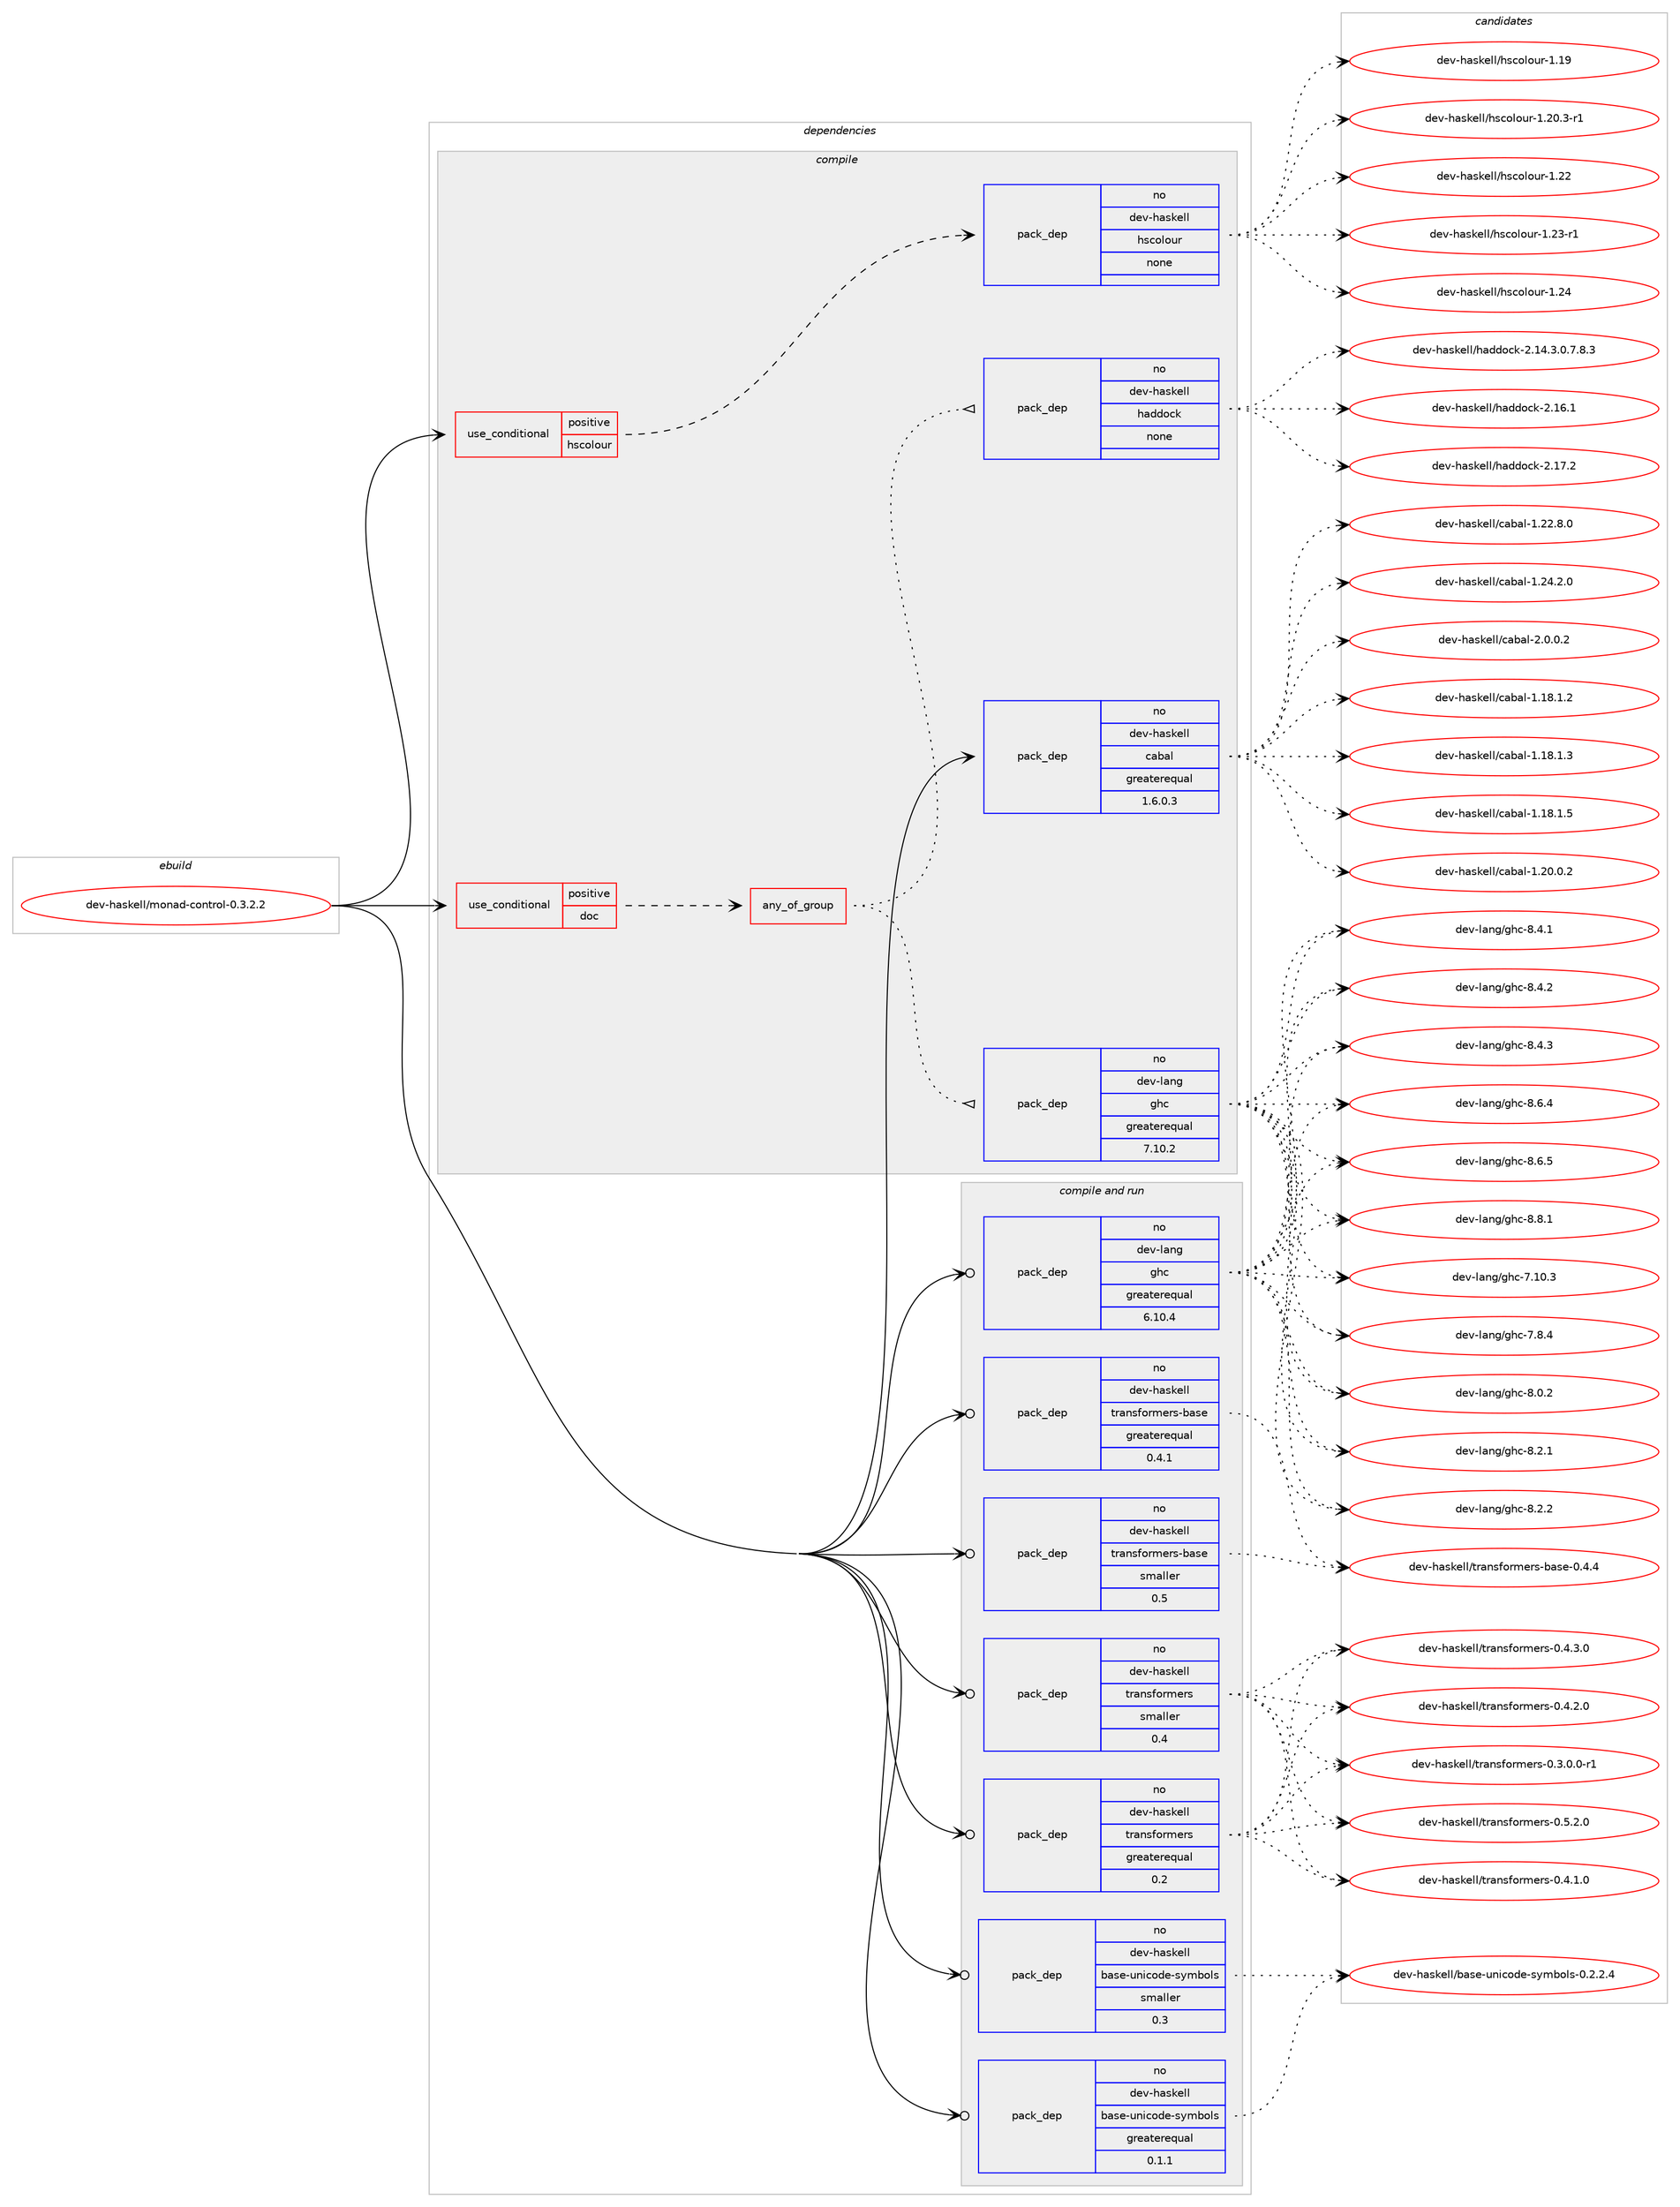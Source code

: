 digraph prolog {

# *************
# Graph options
# *************

newrank=true;
concentrate=true;
compound=true;
graph [rankdir=LR,fontname=Helvetica,fontsize=10,ranksep=1.5];#, ranksep=2.5, nodesep=0.2];
edge  [arrowhead=vee];
node  [fontname=Helvetica,fontsize=10];

# **********
# The ebuild
# **********

subgraph cluster_leftcol {
color=gray;
rank=same;
label=<<i>ebuild</i>>;
id [label="dev-haskell/monad-control-0.3.2.2", color=red, width=4, href="../dev-haskell/monad-control-0.3.2.2.svg"];
}

# ****************
# The dependencies
# ****************

subgraph cluster_midcol {
color=gray;
label=<<i>dependencies</i>>;
subgraph cluster_compile {
fillcolor="#eeeeee";
style=filled;
label=<<i>compile</i>>;
subgraph cond126772 {
dependency539154 [label=<<TABLE BORDER="0" CELLBORDER="1" CELLSPACING="0" CELLPADDING="4"><TR><TD ROWSPAN="3" CELLPADDING="10">use_conditional</TD></TR><TR><TD>positive</TD></TR><TR><TD>doc</TD></TR></TABLE>>, shape=none, color=red];
subgraph any10186 {
dependency539155 [label=<<TABLE BORDER="0" CELLBORDER="1" CELLSPACING="0" CELLPADDING="4"><TR><TD CELLPADDING="10">any_of_group</TD></TR></TABLE>>, shape=none, color=red];subgraph pack401839 {
dependency539156 [label=<<TABLE BORDER="0" CELLBORDER="1" CELLSPACING="0" CELLPADDING="4" WIDTH="220"><TR><TD ROWSPAN="6" CELLPADDING="30">pack_dep</TD></TR><TR><TD WIDTH="110">no</TD></TR><TR><TD>dev-haskell</TD></TR><TR><TD>haddock</TD></TR><TR><TD>none</TD></TR><TR><TD></TD></TR></TABLE>>, shape=none, color=blue];
}
dependency539155:e -> dependency539156:w [weight=20,style="dotted",arrowhead="oinv"];
subgraph pack401840 {
dependency539157 [label=<<TABLE BORDER="0" CELLBORDER="1" CELLSPACING="0" CELLPADDING="4" WIDTH="220"><TR><TD ROWSPAN="6" CELLPADDING="30">pack_dep</TD></TR><TR><TD WIDTH="110">no</TD></TR><TR><TD>dev-lang</TD></TR><TR><TD>ghc</TD></TR><TR><TD>greaterequal</TD></TR><TR><TD>7.10.2</TD></TR></TABLE>>, shape=none, color=blue];
}
dependency539155:e -> dependency539157:w [weight=20,style="dotted",arrowhead="oinv"];
}
dependency539154:e -> dependency539155:w [weight=20,style="dashed",arrowhead="vee"];
}
id:e -> dependency539154:w [weight=20,style="solid",arrowhead="vee"];
subgraph cond126773 {
dependency539158 [label=<<TABLE BORDER="0" CELLBORDER="1" CELLSPACING="0" CELLPADDING="4"><TR><TD ROWSPAN="3" CELLPADDING="10">use_conditional</TD></TR><TR><TD>positive</TD></TR><TR><TD>hscolour</TD></TR></TABLE>>, shape=none, color=red];
subgraph pack401841 {
dependency539159 [label=<<TABLE BORDER="0" CELLBORDER="1" CELLSPACING="0" CELLPADDING="4" WIDTH="220"><TR><TD ROWSPAN="6" CELLPADDING="30">pack_dep</TD></TR><TR><TD WIDTH="110">no</TD></TR><TR><TD>dev-haskell</TD></TR><TR><TD>hscolour</TD></TR><TR><TD>none</TD></TR><TR><TD></TD></TR></TABLE>>, shape=none, color=blue];
}
dependency539158:e -> dependency539159:w [weight=20,style="dashed",arrowhead="vee"];
}
id:e -> dependency539158:w [weight=20,style="solid",arrowhead="vee"];
subgraph pack401842 {
dependency539160 [label=<<TABLE BORDER="0" CELLBORDER="1" CELLSPACING="0" CELLPADDING="4" WIDTH="220"><TR><TD ROWSPAN="6" CELLPADDING="30">pack_dep</TD></TR><TR><TD WIDTH="110">no</TD></TR><TR><TD>dev-haskell</TD></TR><TR><TD>cabal</TD></TR><TR><TD>greaterequal</TD></TR><TR><TD>1.6.0.3</TD></TR></TABLE>>, shape=none, color=blue];
}
id:e -> dependency539160:w [weight=20,style="solid",arrowhead="vee"];
}
subgraph cluster_compileandrun {
fillcolor="#eeeeee";
style=filled;
label=<<i>compile and run</i>>;
subgraph pack401843 {
dependency539161 [label=<<TABLE BORDER="0" CELLBORDER="1" CELLSPACING="0" CELLPADDING="4" WIDTH="220"><TR><TD ROWSPAN="6" CELLPADDING="30">pack_dep</TD></TR><TR><TD WIDTH="110">no</TD></TR><TR><TD>dev-haskell</TD></TR><TR><TD>base-unicode-symbols</TD></TR><TR><TD>greaterequal</TD></TR><TR><TD>0.1.1</TD></TR></TABLE>>, shape=none, color=blue];
}
id:e -> dependency539161:w [weight=20,style="solid",arrowhead="odotvee"];
subgraph pack401844 {
dependency539162 [label=<<TABLE BORDER="0" CELLBORDER="1" CELLSPACING="0" CELLPADDING="4" WIDTH="220"><TR><TD ROWSPAN="6" CELLPADDING="30">pack_dep</TD></TR><TR><TD WIDTH="110">no</TD></TR><TR><TD>dev-haskell</TD></TR><TR><TD>base-unicode-symbols</TD></TR><TR><TD>smaller</TD></TR><TR><TD>0.3</TD></TR></TABLE>>, shape=none, color=blue];
}
id:e -> dependency539162:w [weight=20,style="solid",arrowhead="odotvee"];
subgraph pack401845 {
dependency539163 [label=<<TABLE BORDER="0" CELLBORDER="1" CELLSPACING="0" CELLPADDING="4" WIDTH="220"><TR><TD ROWSPAN="6" CELLPADDING="30">pack_dep</TD></TR><TR><TD WIDTH="110">no</TD></TR><TR><TD>dev-haskell</TD></TR><TR><TD>transformers</TD></TR><TR><TD>greaterequal</TD></TR><TR><TD>0.2</TD></TR></TABLE>>, shape=none, color=blue];
}
id:e -> dependency539163:w [weight=20,style="solid",arrowhead="odotvee"];
subgraph pack401846 {
dependency539164 [label=<<TABLE BORDER="0" CELLBORDER="1" CELLSPACING="0" CELLPADDING="4" WIDTH="220"><TR><TD ROWSPAN="6" CELLPADDING="30">pack_dep</TD></TR><TR><TD WIDTH="110">no</TD></TR><TR><TD>dev-haskell</TD></TR><TR><TD>transformers</TD></TR><TR><TD>smaller</TD></TR><TR><TD>0.4</TD></TR></TABLE>>, shape=none, color=blue];
}
id:e -> dependency539164:w [weight=20,style="solid",arrowhead="odotvee"];
subgraph pack401847 {
dependency539165 [label=<<TABLE BORDER="0" CELLBORDER="1" CELLSPACING="0" CELLPADDING="4" WIDTH="220"><TR><TD ROWSPAN="6" CELLPADDING="30">pack_dep</TD></TR><TR><TD WIDTH="110">no</TD></TR><TR><TD>dev-haskell</TD></TR><TR><TD>transformers-base</TD></TR><TR><TD>greaterequal</TD></TR><TR><TD>0.4.1</TD></TR></TABLE>>, shape=none, color=blue];
}
id:e -> dependency539165:w [weight=20,style="solid",arrowhead="odotvee"];
subgraph pack401848 {
dependency539166 [label=<<TABLE BORDER="0" CELLBORDER="1" CELLSPACING="0" CELLPADDING="4" WIDTH="220"><TR><TD ROWSPAN="6" CELLPADDING="30">pack_dep</TD></TR><TR><TD WIDTH="110">no</TD></TR><TR><TD>dev-haskell</TD></TR><TR><TD>transformers-base</TD></TR><TR><TD>smaller</TD></TR><TR><TD>0.5</TD></TR></TABLE>>, shape=none, color=blue];
}
id:e -> dependency539166:w [weight=20,style="solid",arrowhead="odotvee"];
subgraph pack401849 {
dependency539167 [label=<<TABLE BORDER="0" CELLBORDER="1" CELLSPACING="0" CELLPADDING="4" WIDTH="220"><TR><TD ROWSPAN="6" CELLPADDING="30">pack_dep</TD></TR><TR><TD WIDTH="110">no</TD></TR><TR><TD>dev-lang</TD></TR><TR><TD>ghc</TD></TR><TR><TD>greaterequal</TD></TR><TR><TD>6.10.4</TD></TR></TABLE>>, shape=none, color=blue];
}
id:e -> dependency539167:w [weight=20,style="solid",arrowhead="odotvee"];
}
subgraph cluster_run {
fillcolor="#eeeeee";
style=filled;
label=<<i>run</i>>;
}
}

# **************
# The candidates
# **************

subgraph cluster_choices {
rank=same;
color=gray;
label=<<i>candidates</i>>;

subgraph choice401839 {
color=black;
nodesep=1;
choice1001011184510497115107101108108471049710010011199107455046495246514648465546564651 [label="dev-haskell/haddock-2.14.3.0.7.8.3", color=red, width=4,href="../dev-haskell/haddock-2.14.3.0.7.8.3.svg"];
choice100101118451049711510710110810847104971001001119910745504649544649 [label="dev-haskell/haddock-2.16.1", color=red, width=4,href="../dev-haskell/haddock-2.16.1.svg"];
choice100101118451049711510710110810847104971001001119910745504649554650 [label="dev-haskell/haddock-2.17.2", color=red, width=4,href="../dev-haskell/haddock-2.17.2.svg"];
dependency539156:e -> choice1001011184510497115107101108108471049710010011199107455046495246514648465546564651:w [style=dotted,weight="100"];
dependency539156:e -> choice100101118451049711510710110810847104971001001119910745504649544649:w [style=dotted,weight="100"];
dependency539156:e -> choice100101118451049711510710110810847104971001001119910745504649554650:w [style=dotted,weight="100"];
}
subgraph choice401840 {
color=black;
nodesep=1;
choice1001011184510897110103471031049945554649484651 [label="dev-lang/ghc-7.10.3", color=red, width=4,href="../dev-lang/ghc-7.10.3.svg"];
choice10010111845108971101034710310499455546564652 [label="dev-lang/ghc-7.8.4", color=red, width=4,href="../dev-lang/ghc-7.8.4.svg"];
choice10010111845108971101034710310499455646484650 [label="dev-lang/ghc-8.0.2", color=red, width=4,href="../dev-lang/ghc-8.0.2.svg"];
choice10010111845108971101034710310499455646504649 [label="dev-lang/ghc-8.2.1", color=red, width=4,href="../dev-lang/ghc-8.2.1.svg"];
choice10010111845108971101034710310499455646504650 [label="dev-lang/ghc-8.2.2", color=red, width=4,href="../dev-lang/ghc-8.2.2.svg"];
choice10010111845108971101034710310499455646524649 [label="dev-lang/ghc-8.4.1", color=red, width=4,href="../dev-lang/ghc-8.4.1.svg"];
choice10010111845108971101034710310499455646524650 [label="dev-lang/ghc-8.4.2", color=red, width=4,href="../dev-lang/ghc-8.4.2.svg"];
choice10010111845108971101034710310499455646524651 [label="dev-lang/ghc-8.4.3", color=red, width=4,href="../dev-lang/ghc-8.4.3.svg"];
choice10010111845108971101034710310499455646544652 [label="dev-lang/ghc-8.6.4", color=red, width=4,href="../dev-lang/ghc-8.6.4.svg"];
choice10010111845108971101034710310499455646544653 [label="dev-lang/ghc-8.6.5", color=red, width=4,href="../dev-lang/ghc-8.6.5.svg"];
choice10010111845108971101034710310499455646564649 [label="dev-lang/ghc-8.8.1", color=red, width=4,href="../dev-lang/ghc-8.8.1.svg"];
dependency539157:e -> choice1001011184510897110103471031049945554649484651:w [style=dotted,weight="100"];
dependency539157:e -> choice10010111845108971101034710310499455546564652:w [style=dotted,weight="100"];
dependency539157:e -> choice10010111845108971101034710310499455646484650:w [style=dotted,weight="100"];
dependency539157:e -> choice10010111845108971101034710310499455646504649:w [style=dotted,weight="100"];
dependency539157:e -> choice10010111845108971101034710310499455646504650:w [style=dotted,weight="100"];
dependency539157:e -> choice10010111845108971101034710310499455646524649:w [style=dotted,weight="100"];
dependency539157:e -> choice10010111845108971101034710310499455646524650:w [style=dotted,weight="100"];
dependency539157:e -> choice10010111845108971101034710310499455646524651:w [style=dotted,weight="100"];
dependency539157:e -> choice10010111845108971101034710310499455646544652:w [style=dotted,weight="100"];
dependency539157:e -> choice10010111845108971101034710310499455646544653:w [style=dotted,weight="100"];
dependency539157:e -> choice10010111845108971101034710310499455646564649:w [style=dotted,weight="100"];
}
subgraph choice401841 {
color=black;
nodesep=1;
choice100101118451049711510710110810847104115991111081111171144549464957 [label="dev-haskell/hscolour-1.19", color=red, width=4,href="../dev-haskell/hscolour-1.19.svg"];
choice10010111845104971151071011081084710411599111108111117114454946504846514511449 [label="dev-haskell/hscolour-1.20.3-r1", color=red, width=4,href="../dev-haskell/hscolour-1.20.3-r1.svg"];
choice100101118451049711510710110810847104115991111081111171144549465050 [label="dev-haskell/hscolour-1.22", color=red, width=4,href="../dev-haskell/hscolour-1.22.svg"];
choice1001011184510497115107101108108471041159911110811111711445494650514511449 [label="dev-haskell/hscolour-1.23-r1", color=red, width=4,href="../dev-haskell/hscolour-1.23-r1.svg"];
choice100101118451049711510710110810847104115991111081111171144549465052 [label="dev-haskell/hscolour-1.24", color=red, width=4,href="../dev-haskell/hscolour-1.24.svg"];
dependency539159:e -> choice100101118451049711510710110810847104115991111081111171144549464957:w [style=dotted,weight="100"];
dependency539159:e -> choice10010111845104971151071011081084710411599111108111117114454946504846514511449:w [style=dotted,weight="100"];
dependency539159:e -> choice100101118451049711510710110810847104115991111081111171144549465050:w [style=dotted,weight="100"];
dependency539159:e -> choice1001011184510497115107101108108471041159911110811111711445494650514511449:w [style=dotted,weight="100"];
dependency539159:e -> choice100101118451049711510710110810847104115991111081111171144549465052:w [style=dotted,weight="100"];
}
subgraph choice401842 {
color=black;
nodesep=1;
choice10010111845104971151071011081084799979897108454946495646494650 [label="dev-haskell/cabal-1.18.1.2", color=red, width=4,href="../dev-haskell/cabal-1.18.1.2.svg"];
choice10010111845104971151071011081084799979897108454946495646494651 [label="dev-haskell/cabal-1.18.1.3", color=red, width=4,href="../dev-haskell/cabal-1.18.1.3.svg"];
choice10010111845104971151071011081084799979897108454946495646494653 [label="dev-haskell/cabal-1.18.1.5", color=red, width=4,href="../dev-haskell/cabal-1.18.1.5.svg"];
choice10010111845104971151071011081084799979897108454946504846484650 [label="dev-haskell/cabal-1.20.0.2", color=red, width=4,href="../dev-haskell/cabal-1.20.0.2.svg"];
choice10010111845104971151071011081084799979897108454946505046564648 [label="dev-haskell/cabal-1.22.8.0", color=red, width=4,href="../dev-haskell/cabal-1.22.8.0.svg"];
choice10010111845104971151071011081084799979897108454946505246504648 [label="dev-haskell/cabal-1.24.2.0", color=red, width=4,href="../dev-haskell/cabal-1.24.2.0.svg"];
choice100101118451049711510710110810847999798971084550464846484650 [label="dev-haskell/cabal-2.0.0.2", color=red, width=4,href="../dev-haskell/cabal-2.0.0.2.svg"];
dependency539160:e -> choice10010111845104971151071011081084799979897108454946495646494650:w [style=dotted,weight="100"];
dependency539160:e -> choice10010111845104971151071011081084799979897108454946495646494651:w [style=dotted,weight="100"];
dependency539160:e -> choice10010111845104971151071011081084799979897108454946495646494653:w [style=dotted,weight="100"];
dependency539160:e -> choice10010111845104971151071011081084799979897108454946504846484650:w [style=dotted,weight="100"];
dependency539160:e -> choice10010111845104971151071011081084799979897108454946505046564648:w [style=dotted,weight="100"];
dependency539160:e -> choice10010111845104971151071011081084799979897108454946505246504648:w [style=dotted,weight="100"];
dependency539160:e -> choice100101118451049711510710110810847999798971084550464846484650:w [style=dotted,weight="100"];
}
subgraph choice401843 {
color=black;
nodesep=1;
choice1001011184510497115107101108108479897115101451171101059911110010145115121109981111081154548465046504652 [label="dev-haskell/base-unicode-symbols-0.2.2.4", color=red, width=4,href="../dev-haskell/base-unicode-symbols-0.2.2.4.svg"];
dependency539161:e -> choice1001011184510497115107101108108479897115101451171101059911110010145115121109981111081154548465046504652:w [style=dotted,weight="100"];
}
subgraph choice401844 {
color=black;
nodesep=1;
choice1001011184510497115107101108108479897115101451171101059911110010145115121109981111081154548465046504652 [label="dev-haskell/base-unicode-symbols-0.2.2.4", color=red, width=4,href="../dev-haskell/base-unicode-symbols-0.2.2.4.svg"];
dependency539162:e -> choice1001011184510497115107101108108479897115101451171101059911110010145115121109981111081154548465046504652:w [style=dotted,weight="100"];
}
subgraph choice401845 {
color=black;
nodesep=1;
choice1001011184510497115107101108108471161149711011510211111410910111411545484651464846484511449 [label="dev-haskell/transformers-0.3.0.0-r1", color=red, width=4,href="../dev-haskell/transformers-0.3.0.0-r1.svg"];
choice100101118451049711510710110810847116114971101151021111141091011141154548465246494648 [label="dev-haskell/transformers-0.4.1.0", color=red, width=4,href="../dev-haskell/transformers-0.4.1.0.svg"];
choice100101118451049711510710110810847116114971101151021111141091011141154548465246504648 [label="dev-haskell/transformers-0.4.2.0", color=red, width=4,href="../dev-haskell/transformers-0.4.2.0.svg"];
choice100101118451049711510710110810847116114971101151021111141091011141154548465246514648 [label="dev-haskell/transformers-0.4.3.0", color=red, width=4,href="../dev-haskell/transformers-0.4.3.0.svg"];
choice100101118451049711510710110810847116114971101151021111141091011141154548465346504648 [label="dev-haskell/transformers-0.5.2.0", color=red, width=4,href="../dev-haskell/transformers-0.5.2.0.svg"];
dependency539163:e -> choice1001011184510497115107101108108471161149711011510211111410910111411545484651464846484511449:w [style=dotted,weight="100"];
dependency539163:e -> choice100101118451049711510710110810847116114971101151021111141091011141154548465246494648:w [style=dotted,weight="100"];
dependency539163:e -> choice100101118451049711510710110810847116114971101151021111141091011141154548465246504648:w [style=dotted,weight="100"];
dependency539163:e -> choice100101118451049711510710110810847116114971101151021111141091011141154548465246514648:w [style=dotted,weight="100"];
dependency539163:e -> choice100101118451049711510710110810847116114971101151021111141091011141154548465346504648:w [style=dotted,weight="100"];
}
subgraph choice401846 {
color=black;
nodesep=1;
choice1001011184510497115107101108108471161149711011510211111410910111411545484651464846484511449 [label="dev-haskell/transformers-0.3.0.0-r1", color=red, width=4,href="../dev-haskell/transformers-0.3.0.0-r1.svg"];
choice100101118451049711510710110810847116114971101151021111141091011141154548465246494648 [label="dev-haskell/transformers-0.4.1.0", color=red, width=4,href="../dev-haskell/transformers-0.4.1.0.svg"];
choice100101118451049711510710110810847116114971101151021111141091011141154548465246504648 [label="dev-haskell/transformers-0.4.2.0", color=red, width=4,href="../dev-haskell/transformers-0.4.2.0.svg"];
choice100101118451049711510710110810847116114971101151021111141091011141154548465246514648 [label="dev-haskell/transformers-0.4.3.0", color=red, width=4,href="../dev-haskell/transformers-0.4.3.0.svg"];
choice100101118451049711510710110810847116114971101151021111141091011141154548465346504648 [label="dev-haskell/transformers-0.5.2.0", color=red, width=4,href="../dev-haskell/transformers-0.5.2.0.svg"];
dependency539164:e -> choice1001011184510497115107101108108471161149711011510211111410910111411545484651464846484511449:w [style=dotted,weight="100"];
dependency539164:e -> choice100101118451049711510710110810847116114971101151021111141091011141154548465246494648:w [style=dotted,weight="100"];
dependency539164:e -> choice100101118451049711510710110810847116114971101151021111141091011141154548465246504648:w [style=dotted,weight="100"];
dependency539164:e -> choice100101118451049711510710110810847116114971101151021111141091011141154548465246514648:w [style=dotted,weight="100"];
dependency539164:e -> choice100101118451049711510710110810847116114971101151021111141091011141154548465346504648:w [style=dotted,weight="100"];
}
subgraph choice401847 {
color=black;
nodesep=1;
choice10010111845104971151071011081084711611497110115102111114109101114115459897115101454846524652 [label="dev-haskell/transformers-base-0.4.4", color=red, width=4,href="../dev-haskell/transformers-base-0.4.4.svg"];
dependency539165:e -> choice10010111845104971151071011081084711611497110115102111114109101114115459897115101454846524652:w [style=dotted,weight="100"];
}
subgraph choice401848 {
color=black;
nodesep=1;
choice10010111845104971151071011081084711611497110115102111114109101114115459897115101454846524652 [label="dev-haskell/transformers-base-0.4.4", color=red, width=4,href="../dev-haskell/transformers-base-0.4.4.svg"];
dependency539166:e -> choice10010111845104971151071011081084711611497110115102111114109101114115459897115101454846524652:w [style=dotted,weight="100"];
}
subgraph choice401849 {
color=black;
nodesep=1;
choice1001011184510897110103471031049945554649484651 [label="dev-lang/ghc-7.10.3", color=red, width=4,href="../dev-lang/ghc-7.10.3.svg"];
choice10010111845108971101034710310499455546564652 [label="dev-lang/ghc-7.8.4", color=red, width=4,href="../dev-lang/ghc-7.8.4.svg"];
choice10010111845108971101034710310499455646484650 [label="dev-lang/ghc-8.0.2", color=red, width=4,href="../dev-lang/ghc-8.0.2.svg"];
choice10010111845108971101034710310499455646504649 [label="dev-lang/ghc-8.2.1", color=red, width=4,href="../dev-lang/ghc-8.2.1.svg"];
choice10010111845108971101034710310499455646504650 [label="dev-lang/ghc-8.2.2", color=red, width=4,href="../dev-lang/ghc-8.2.2.svg"];
choice10010111845108971101034710310499455646524649 [label="dev-lang/ghc-8.4.1", color=red, width=4,href="../dev-lang/ghc-8.4.1.svg"];
choice10010111845108971101034710310499455646524650 [label="dev-lang/ghc-8.4.2", color=red, width=4,href="../dev-lang/ghc-8.4.2.svg"];
choice10010111845108971101034710310499455646524651 [label="dev-lang/ghc-8.4.3", color=red, width=4,href="../dev-lang/ghc-8.4.3.svg"];
choice10010111845108971101034710310499455646544652 [label="dev-lang/ghc-8.6.4", color=red, width=4,href="../dev-lang/ghc-8.6.4.svg"];
choice10010111845108971101034710310499455646544653 [label="dev-lang/ghc-8.6.5", color=red, width=4,href="../dev-lang/ghc-8.6.5.svg"];
choice10010111845108971101034710310499455646564649 [label="dev-lang/ghc-8.8.1", color=red, width=4,href="../dev-lang/ghc-8.8.1.svg"];
dependency539167:e -> choice1001011184510897110103471031049945554649484651:w [style=dotted,weight="100"];
dependency539167:e -> choice10010111845108971101034710310499455546564652:w [style=dotted,weight="100"];
dependency539167:e -> choice10010111845108971101034710310499455646484650:w [style=dotted,weight="100"];
dependency539167:e -> choice10010111845108971101034710310499455646504649:w [style=dotted,weight="100"];
dependency539167:e -> choice10010111845108971101034710310499455646504650:w [style=dotted,weight="100"];
dependency539167:e -> choice10010111845108971101034710310499455646524649:w [style=dotted,weight="100"];
dependency539167:e -> choice10010111845108971101034710310499455646524650:w [style=dotted,weight="100"];
dependency539167:e -> choice10010111845108971101034710310499455646524651:w [style=dotted,weight="100"];
dependency539167:e -> choice10010111845108971101034710310499455646544652:w [style=dotted,weight="100"];
dependency539167:e -> choice10010111845108971101034710310499455646544653:w [style=dotted,weight="100"];
dependency539167:e -> choice10010111845108971101034710310499455646564649:w [style=dotted,weight="100"];
}
}

}
